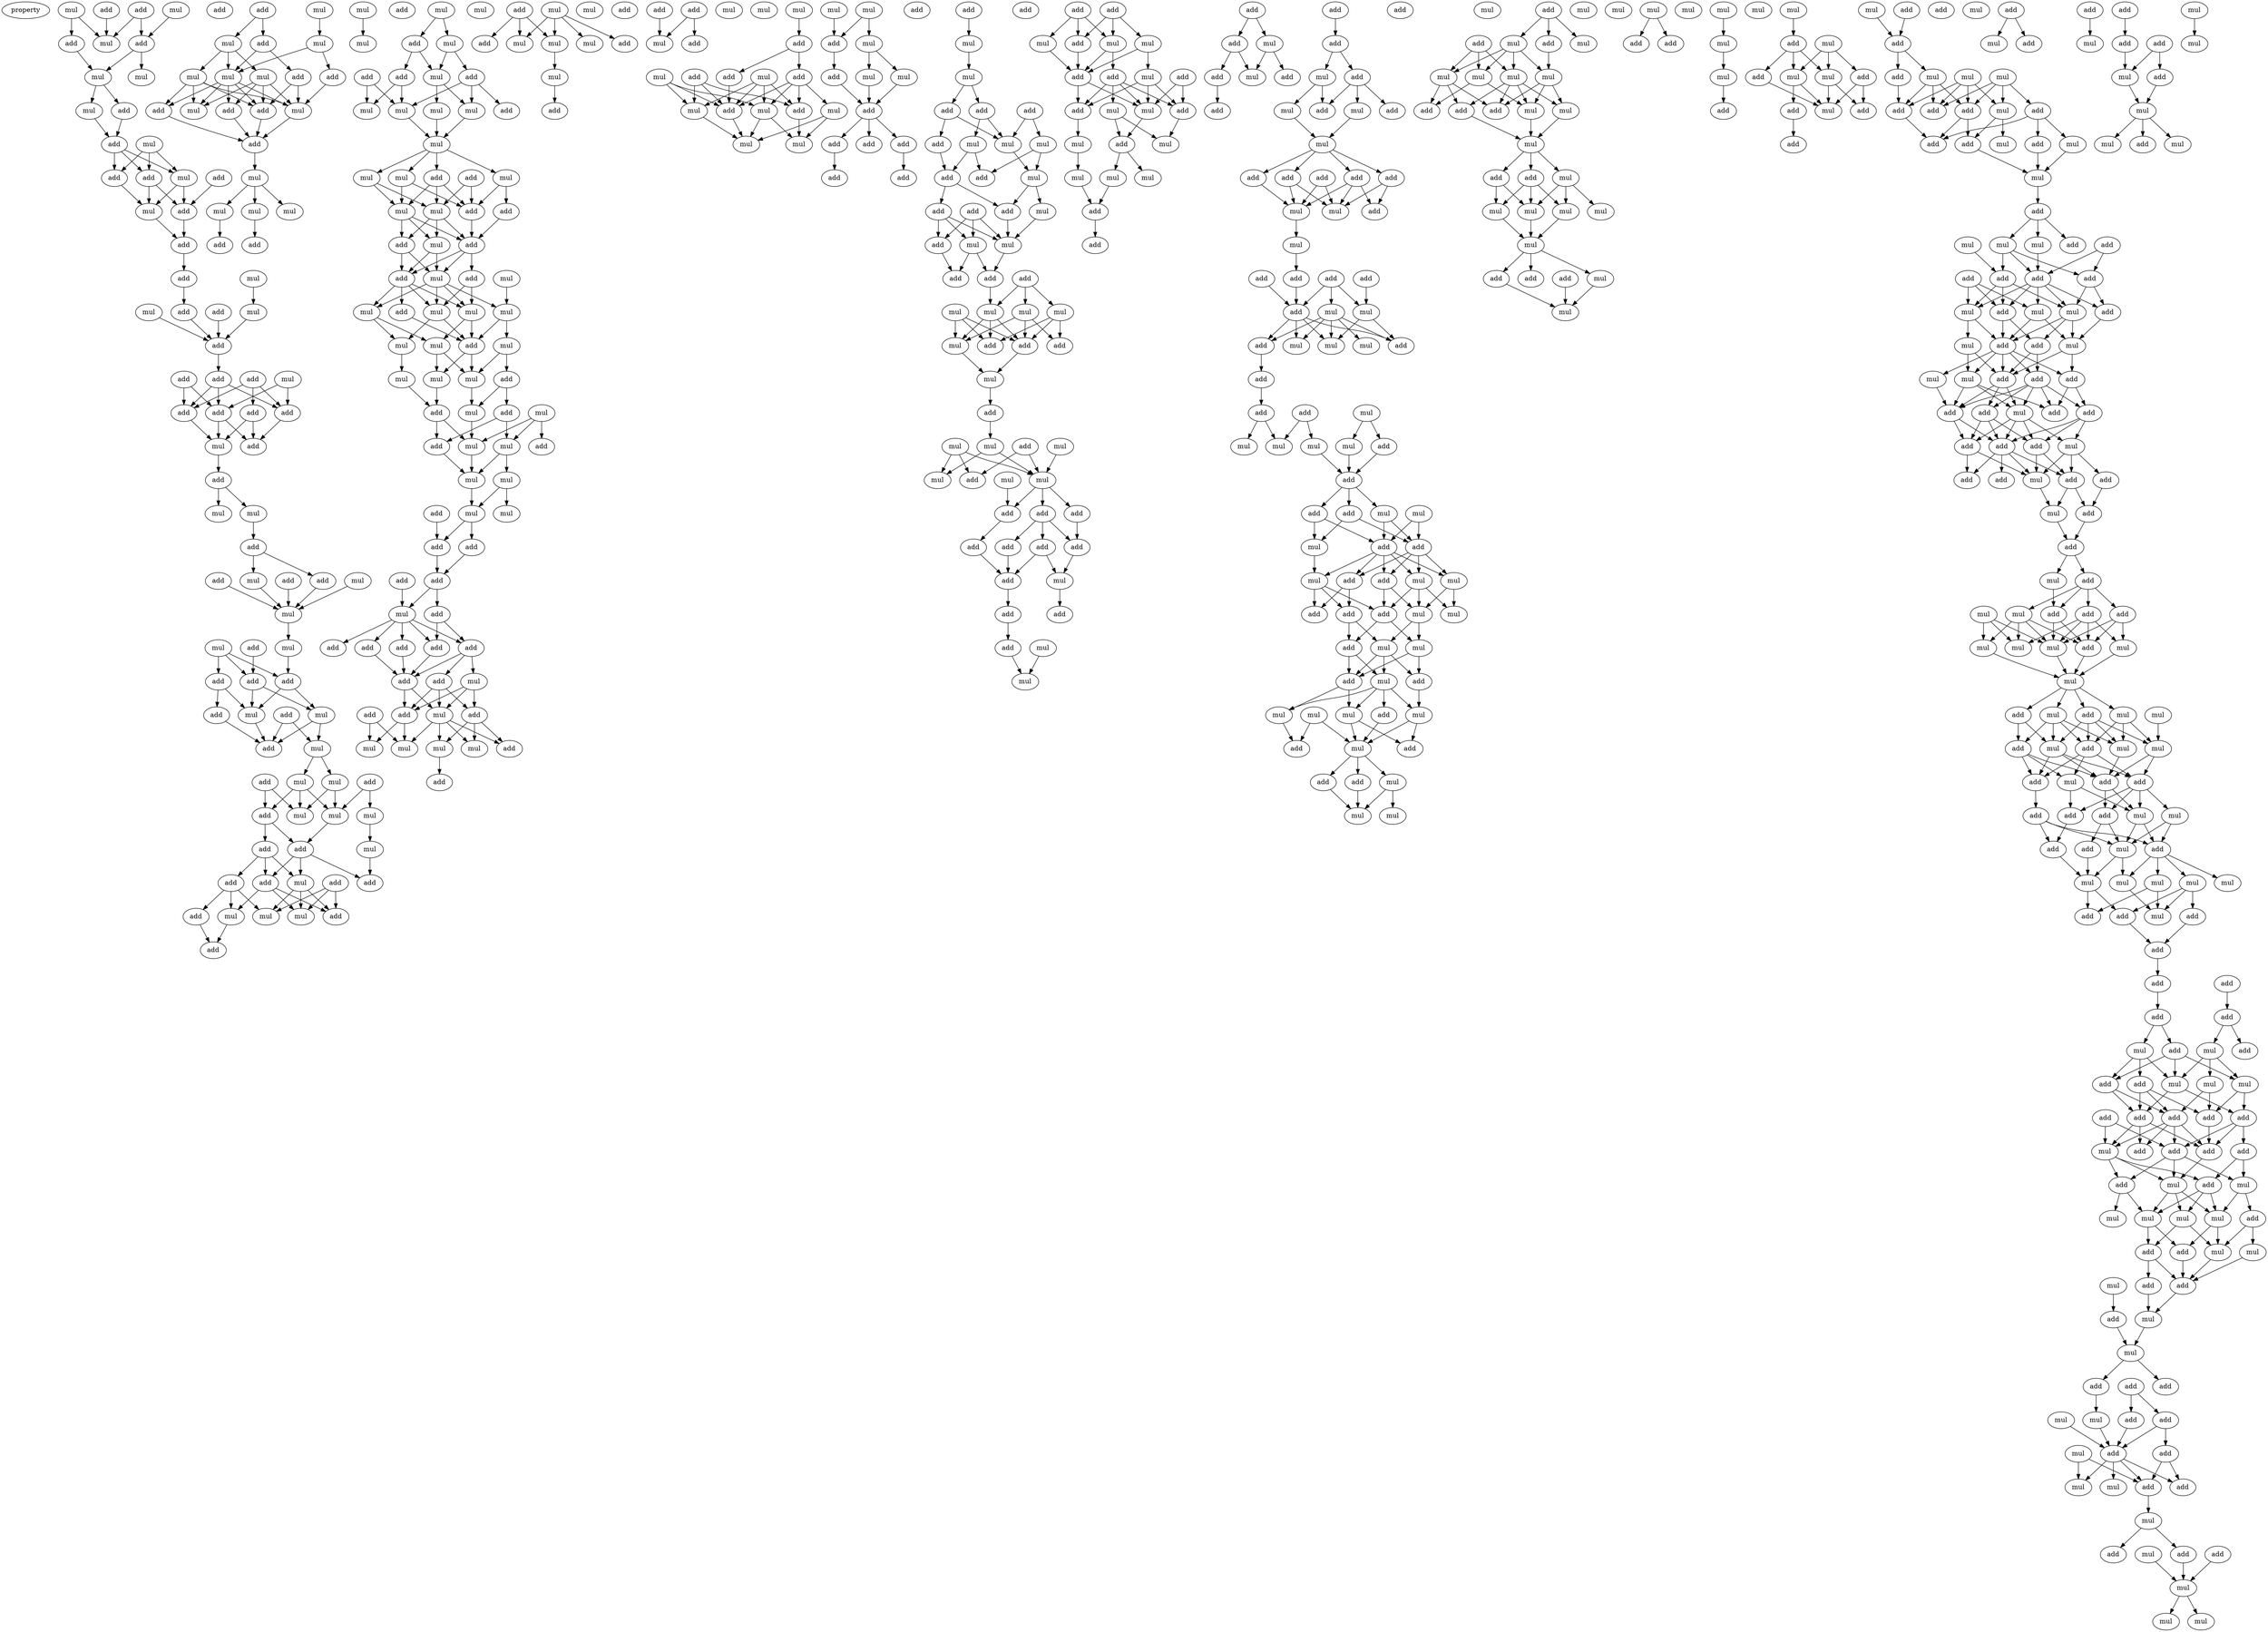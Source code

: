 digraph {
    node [fontcolor=black]
    property [mul=2,lf=1.8]
    0 [ label = mul ];
    1 [ label = mul ];
    2 [ label = add ];
    3 [ label = add ];
    4 [ label = add ];
    5 [ label = mul ];
    6 [ label = add ];
    7 [ label = mul ];
    8 [ label = mul ];
    9 [ label = mul ];
    10 [ label = add ];
    11 [ label = add ];
    12 [ label = mul ];
    13 [ label = add ];
    14 [ label = add ];
    15 [ label = add ];
    16 [ label = mul ];
    17 [ label = mul ];
    18 [ label = add ];
    19 [ label = add ];
    20 [ label = add ];
    21 [ label = mul ];
    22 [ label = mul ];
    23 [ label = add ];
    24 [ label = add ];
    25 [ label = add ];
    26 [ label = mul ];
    27 [ label = add ];
    28 [ label = mul ];
    29 [ label = add ];
    30 [ label = add ];
    31 [ label = add ];
    32 [ label = add ];
    33 [ label = add ];
    34 [ label = add ];
    35 [ label = add ];
    36 [ label = mul ];
    37 [ label = add ];
    38 [ label = add ];
    39 [ label = mul ];
    40 [ label = mul ];
    41 [ label = add ];
    42 [ label = add ];
    43 [ label = add ];
    44 [ label = add ];
    45 [ label = mul ];
    46 [ label = mul ];
    47 [ label = mul ];
    48 [ label = mul ];
    49 [ label = mul ];
    50 [ label = add ];
    51 [ label = add ];
    52 [ label = add ];
    53 [ label = add ];
    54 [ label = mul ];
    55 [ label = add ];
    56 [ label = add ];
    57 [ label = mul ];
    58 [ label = mul ];
    59 [ label = add ];
    60 [ label = add ];
    61 [ label = mul ];
    62 [ label = mul ];
    63 [ label = add ];
    64 [ label = add ];
    65 [ label = mul ];
    66 [ label = mul ];
    67 [ label = mul ];
    68 [ label = add ];
    69 [ label = mul ];
    70 [ label = add ];
    71 [ label = add ];
    72 [ label = add ];
    73 [ label = add ];
    74 [ label = add ];
    75 [ label = mul ];
    76 [ label = mul ];
    77 [ label = add ];
    78 [ label = add ];
    79 [ label = mul ];
    80 [ label = mul ];
    81 [ label = add ];
    82 [ label = add ];
    83 [ label = mul ];
    84 [ label = add ];
    85 [ label = mul ];
    86 [ label = mul ];
    87 [ label = add ];
    88 [ label = mul ];
    89 [ label = add ];
    90 [ label = mul ];
    91 [ label = mul ];
    92 [ label = mul ];
    93 [ label = mul ];
    94 [ label = add ];
    95 [ label = add ];
    96 [ label = add ];
    97 [ label = add ];
    98 [ label = mul ];
    99 [ label = mul ];
    100 [ label = mul ];
    101 [ label = mul ];
    102 [ label = mul ];
    103 [ label = add ];
    104 [ label = mul ];
    105 [ label = add ];
    106 [ label = add ];
    107 [ label = mul ];
    108 [ label = add ];
    109 [ label = mul ];
    110 [ label = add ];
    111 [ label = add ];
    112 [ label = add ];
    113 [ label = mul ];
    114 [ label = mul ];
    115 [ label = add ];
    116 [ label = mul ];
    117 [ label = mul ];
    118 [ label = mul ];
    119 [ label = mul ];
    120 [ label = mul ];
    121 [ label = mul ];
    122 [ label = mul ];
    123 [ label = add ];
    124 [ label = add ];
    125 [ label = add ];
    126 [ label = add ];
    127 [ label = mul ];
    128 [ label = mul ];
    129 [ label = add ];
    130 [ label = add ];
    131 [ label = mul ];
    132 [ label = mul ];
    133 [ label = add ];
    134 [ label = mul ];
    135 [ label = add ];
    136 [ label = mul ];
    137 [ label = mul ];
    138 [ label = add ];
    139 [ label = mul ];
    140 [ label = mul ];
    141 [ label = add ];
    142 [ label = mul ];
    143 [ label = mul ];
    144 [ label = mul ];
    145 [ label = add ];
    146 [ label = mul ];
    147 [ label = mul ];
    148 [ label = mul ];
    149 [ label = add ];
    150 [ label = mul ];
    151 [ label = add ];
    152 [ label = mul ];
    153 [ label = add ];
    154 [ label = add ];
    155 [ label = mul ];
    156 [ label = mul ];
    157 [ label = mul ];
    158 [ label = mul ];
    159 [ label = mul ];
    160 [ label = add ];
    161 [ label = mul ];
    162 [ label = mul ];
    163 [ label = add ];
    164 [ label = add ];
    165 [ label = add ];
    166 [ label = add ];
    167 [ label = add ];
    168 [ label = mul ];
    169 [ label = add ];
    170 [ label = add ];
    171 [ label = add ];
    172 [ label = add ];
    173 [ label = add ];
    174 [ label = add ];
    175 [ label = add ];
    176 [ label = mul ];
    177 [ label = add ];
    178 [ label = add ];
    179 [ label = add ];
    180 [ label = mul ];
    181 [ label = mul ];
    182 [ label = add ];
    183 [ label = mul ];
    184 [ label = mul ];
    185 [ label = mul ];
    186 [ label = add ];
    187 [ label = add ];
    188 [ label = mul ];
    189 [ label = add ];
    190 [ label = mul ];
    191 [ label = mul ];
    192 [ label = add ];
    193 [ label = mul ];
    194 [ label = mul ];
    195 [ label = add ];
    196 [ label = mul ];
    197 [ label = add ];
    198 [ label = add ];
    199 [ label = add ];
    200 [ label = mul ];
    201 [ label = mul ];
    202 [ label = mul ];
    203 [ label = add ];
    204 [ label = mul ];
    205 [ label = add ];
    206 [ label = mul ];
    207 [ label = add ];
    208 [ label = add ];
    209 [ label = mul ];
    210 [ label = add ];
    211 [ label = mul ];
    212 [ label = add ];
    213 [ label = add ];
    214 [ label = mul ];
    215 [ label = mul ];
    216 [ label = mul ];
    217 [ label = mul ];
    218 [ label = mul ];
    219 [ label = mul ];
    220 [ label = add ];
    221 [ label = mul ];
    222 [ label = add ];
    223 [ label = mul ];
    224 [ label = add ];
    225 [ label = mul ];
    226 [ label = add ];
    227 [ label = add ];
    228 [ label = add ];
    229 [ label = add ];
    230 [ label = add ];
    231 [ label = add ];
    232 [ label = add ];
    233 [ label = mul ];
    234 [ label = mul ];
    235 [ label = add ];
    236 [ label = add ];
    237 [ label = add ];
    238 [ label = mul ];
    239 [ label = mul ];
    240 [ label = add ];
    241 [ label = mul ];
    242 [ label = add ];
    243 [ label = add ];
    244 [ label = mul ];
    245 [ label = add ];
    246 [ label = mul ];
    247 [ label = add ];
    248 [ label = add ];
    249 [ label = mul ];
    250 [ label = mul ];
    251 [ label = add ];
    252 [ label = add ];
    253 [ label = add ];
    254 [ label = add ];
    255 [ label = mul ];
    256 [ label = mul ];
    257 [ label = mul ];
    258 [ label = mul ];
    259 [ label = add ];
    260 [ label = add ];
    261 [ label = mul ];
    262 [ label = add ];
    263 [ label = mul ];
    264 [ label = add ];
    265 [ label = mul ];
    266 [ label = mul ];
    267 [ label = mul ];
    268 [ label = add ];
    269 [ label = mul ];
    270 [ label = add ];
    271 [ label = mul ];
    272 [ label = mul ];
    273 [ label = add ];
    274 [ label = add ];
    275 [ label = add ];
    276 [ label = add ];
    277 [ label = add ];
    278 [ label = add ];
    279 [ label = add ];
    280 [ label = mul ];
    281 [ label = add ];
    282 [ label = add ];
    283 [ label = add ];
    284 [ label = add ];
    285 [ label = add ];
    286 [ label = mul ];
    287 [ label = mul ];
    288 [ label = add ];
    289 [ label = add ];
    290 [ label = mul ];
    291 [ label = add ];
    292 [ label = mul ];
    293 [ label = mul ];
    294 [ label = mul ];
    295 [ label = add ];
    296 [ label = add ];
    297 [ label = add ];
    298 [ label = add ];
    299 [ label = mul ];
    300 [ label = add ];
    301 [ label = mul ];
    302 [ label = add ];
    303 [ label = mul ];
    304 [ label = mul ];
    305 [ label = mul ];
    306 [ label = mul ];
    307 [ label = mul ];
    308 [ label = add ];
    309 [ label = add ];
    310 [ label = add ];
    311 [ label = add ];
    312 [ label = mul ];
    313 [ label = add ];
    314 [ label = add ];
    315 [ label = mul ];
    316 [ label = add ];
    317 [ label = add ];
    318 [ label = add ];
    319 [ label = add ];
    320 [ label = mul ];
    321 [ label = add ];
    322 [ label = add ];
    323 [ label = mul ];
    324 [ label = mul ];
    325 [ label = add ];
    326 [ label = mul ];
    327 [ label = add ];
    328 [ label = add ];
    329 [ label = add ];
    330 [ label = add ];
    331 [ label = add ];
    332 [ label = mul ];
    333 [ label = add ];
    334 [ label = mul ];
    335 [ label = mul ];
    336 [ label = add ];
    337 [ label = add ];
    338 [ label = add ];
    339 [ label = add ];
    340 [ label = mul ];
    341 [ label = add ];
    342 [ label = mul ];
    343 [ label = add ];
    344 [ label = mul ];
    345 [ label = add ];
    346 [ label = mul ];
    347 [ label = mul ];
    348 [ label = add ];
    349 [ label = add ];
    350 [ label = mul ];
    351 [ label = add ];
    352 [ label = mul ];
    353 [ label = mul ];
    354 [ label = mul ];
    355 [ label = mul ];
    356 [ label = add ];
    357 [ label = add ];
    358 [ label = mul ];
    359 [ label = add ];
    360 [ label = mul ];
    361 [ label = add ];
    362 [ label = mul ];
    363 [ label = add ];
    364 [ label = add ];
    365 [ label = mul ];
    366 [ label = mul ];
    367 [ label = add ];
    368 [ label = mul ];
    369 [ label = add ];
    370 [ label = mul ];
    371 [ label = mul ];
    372 [ label = add ];
    373 [ label = mul ];
    374 [ label = add ];
    375 [ label = add ];
    376 [ label = add ];
    377 [ label = mul ];
    378 [ label = mul ];
    379 [ label = add ];
    380 [ label = mul ];
    381 [ label = add ];
    382 [ label = mul ];
    383 [ label = mul ];
    384 [ label = mul ];
    385 [ label = add ];
    386 [ label = mul ];
    387 [ label = add ];
    388 [ label = mul ];
    389 [ label = add ];
    390 [ label = add ];
    391 [ label = add ];
    392 [ label = mul ];
    393 [ label = mul ];
    394 [ label = mul ];
    395 [ label = add ];
    396 [ label = add ];
    397 [ label = mul ];
    398 [ label = add ];
    399 [ label = mul ];
    400 [ label = mul ];
    401 [ label = mul ];
    402 [ label = mul ];
    403 [ label = mul ];
    404 [ label = mul ];
    405 [ label = add ];
    406 [ label = mul ];
    407 [ label = add ];
    408 [ label = mul ];
    409 [ label = add ];
    410 [ label = mul ];
    411 [ label = mul ];
    412 [ label = add ];
    413 [ label = add ];
    414 [ label = mul ];
    415 [ label = mul ];
    416 [ label = mul ];
    417 [ label = mul ];
    418 [ label = mul ];
    419 [ label = add ];
    420 [ label = mul ];
    421 [ label = add ];
    422 [ label = add ];
    423 [ label = mul ];
    424 [ label = mul ];
    425 [ label = mul ];
    426 [ label = mul ];
    427 [ label = add ];
    428 [ label = mul ];
    429 [ label = add ];
    430 [ label = mul ];
    431 [ label = mul ];
    432 [ label = mul ];
    433 [ label = add ];
    434 [ label = mul ];
    435 [ label = mul ];
    436 [ label = add ];
    437 [ label = add ];
    438 [ label = mul ];
    439 [ label = mul ];
    440 [ label = add ];
    441 [ label = mul ];
    442 [ label = add ];
    443 [ label = add ];
    444 [ label = add ];
    445 [ label = mul ];
    446 [ label = add ];
    447 [ label = add ];
    448 [ label = add ];
    449 [ label = mul ];
    450 [ label = mul ];
    451 [ label = add ];
    452 [ label = mul ];
    453 [ label = add ];
    454 [ label = mul ];
    455 [ label = add ];
    456 [ label = add ];
    457 [ label = add ];
    458 [ label = add ];
    459 [ label = add ];
    460 [ label = add ];
    461 [ label = mul ];
    462 [ label = mul ];
    463 [ label = mul ];
    464 [ label = add ];
    465 [ label = mul ];
    466 [ label = add ];
    467 [ label = mul ];
    468 [ label = mul ];
    469 [ label = add ];
    470 [ label = add ];
    471 [ label = add ];
    472 [ label = add ];
    473 [ label = add ];
    474 [ label = mul ];
    475 [ label = mul ];
    476 [ label = add ];
    477 [ label = mul ];
    478 [ label = add ];
    479 [ label = add ];
    480 [ label = mul ];
    481 [ label = add ];
    482 [ label = mul ];
    483 [ label = mul ];
    484 [ label = mul ];
    485 [ label = add ];
    486 [ label = add ];
    487 [ label = add ];
    488 [ label = add ];
    489 [ label = mul ];
    490 [ label = add ];
    491 [ label = add ];
    492 [ label = add ];
    493 [ label = add ];
    494 [ label = mul ];
    495 [ label = add ];
    496 [ label = add ];
    497 [ label = add ];
    498 [ label = add ];
    499 [ label = add ];
    500 [ label = mul ];
    501 [ label = add ];
    502 [ label = add ];
    503 [ label = mul ];
    504 [ label = add ];
    505 [ label = add ];
    506 [ label = mul ];
    507 [ label = add ];
    508 [ label = mul ];
    509 [ label = mul ];
    510 [ label = add ];
    511 [ label = add ];
    512 [ label = mul ];
    513 [ label = add ];
    514 [ label = mul ];
    515 [ label = mul ];
    516 [ label = mul ];
    517 [ label = mul ];
    518 [ label = add ];
    519 [ label = add ];
    520 [ label = mul ];
    521 [ label = mul ];
    522 [ label = mul ];
    523 [ label = mul ];
    524 [ label = mul ];
    525 [ label = add ];
    526 [ label = add ];
    527 [ label = mul ];
    528 [ label = add ];
    529 [ label = add ];
    530 [ label = add ];
    531 [ label = mul ];
    532 [ label = add ];
    533 [ label = mul ];
    534 [ label = mul ];
    535 [ label = add ];
    536 [ label = add ];
    537 [ label = add ];
    538 [ label = add ];
    539 [ label = add ];
    540 [ label = mul ];
    541 [ label = mul ];
    542 [ label = mul ];
    543 [ label = mul ];
    544 [ label = mul ];
    545 [ label = mul ];
    546 [ label = mul ];
    547 [ label = add ];
    548 [ label = add ];
    549 [ label = add ];
    550 [ label = add ];
    551 [ label = add ];
    552 [ label = add ];
    553 [ label = add ];
    554 [ label = add ];
    555 [ label = mul ];
    556 [ label = add ];
    557 [ label = mul ];
    558 [ label = add ];
    559 [ label = add ];
    560 [ label = mul ];
    561 [ label = add ];
    562 [ label = mul ];
    563 [ label = mul ];
    564 [ label = add ];
    565 [ label = add ];
    566 [ label = add ];
    567 [ label = add ];
    568 [ label = add ];
    569 [ label = mul ];
    570 [ label = add ];
    571 [ label = add ];
    572 [ label = add ];
    573 [ label = add ];
    574 [ label = add ];
    575 [ label = mul ];
    576 [ label = add ];
    577 [ label = mul ];
    578 [ label = mul ];
    579 [ label = mul ];
    580 [ label = mul ];
    581 [ label = add ];
    582 [ label = mul ];
    583 [ label = mul ];
    584 [ label = mul ];
    585 [ label = add ];
    586 [ label = add ];
    587 [ label = mul ];
    588 [ label = add ];
    589 [ label = add ];
    590 [ label = add ];
    591 [ label = mul ];
    592 [ label = mul ];
    593 [ label = mul ];
    594 [ label = add ];
    595 [ label = add ];
    596 [ label = add ];
    597 [ label = mul ];
    598 [ label = add ];
    599 [ label = mul ];
    600 [ label = add ];
    601 [ label = mul ];
    602 [ label = add ];
    603 [ label = add ];
    604 [ label = add ];
    605 [ label = mul ];
    606 [ label = add ];
    607 [ label = mul ];
    608 [ label = mul ];
    609 [ label = mul ];
    610 [ label = add ];
    611 [ label = add ];
    612 [ label = add ];
    613 [ label = mul ];
    614 [ label = add ];
    615 [ label = mul ];
    616 [ label = mul ];
    617 [ label = add ];
    618 [ label = mul ];
    619 [ label = mul ];
    620 [ label = add ];
    621 [ label = add ];
    622 [ label = add ];
    623 [ label = add ];
    624 [ label = mul ];
    625 [ label = mul ];
    626 [ label = mul ];
    627 [ label = add ];
    628 [ label = mul ];
    629 [ label = mul ];
    630 [ label = add ];
    631 [ label = mul ];
    0 -> 5 [ name = 0 ];
    0 -> 6 [ name = 1 ];
    1 -> 4 [ name = 2 ];
    2 -> 5 [ name = 3 ];
    3 -> 4 [ name = 4 ];
    3 -> 5 [ name = 5 ];
    4 -> 7 [ name = 6 ];
    4 -> 8 [ name = 7 ];
    6 -> 8 [ name = 8 ];
    8 -> 9 [ name = 9 ];
    8 -> 10 [ name = 10 ];
    9 -> 11 [ name = 11 ];
    10 -> 11 [ name = 12 ];
    11 -> 14 [ name = 13 ];
    11 -> 15 [ name = 14 ];
    11 -> 16 [ name = 15 ];
    12 -> 14 [ name = 16 ];
    12 -> 15 [ name = 17 ];
    12 -> 16 [ name = 18 ];
    13 -> 18 [ name = 19 ];
    14 -> 17 [ name = 20 ];
    14 -> 18 [ name = 21 ];
    15 -> 17 [ name = 22 ];
    16 -> 17 [ name = 23 ];
    16 -> 18 [ name = 24 ];
    17 -> 19 [ name = 25 ];
    18 -> 19 [ name = 26 ];
    19 -> 20 [ name = 27 ];
    20 -> 23 [ name = 28 ];
    21 -> 26 [ name = 29 ];
    22 -> 27 [ name = 30 ];
    23 -> 27 [ name = 31 ];
    24 -> 27 [ name = 32 ];
    26 -> 27 [ name = 33 ];
    27 -> 30 [ name = 34 ];
    28 -> 33 [ name = 35 ];
    28 -> 34 [ name = 36 ];
    29 -> 32 [ name = 37 ];
    29 -> 34 [ name = 38 ];
    30 -> 32 [ name = 39 ];
    30 -> 33 [ name = 40 ];
    30 -> 34 [ name = 41 ];
    31 -> 32 [ name = 42 ];
    31 -> 33 [ name = 43 ];
    31 -> 35 [ name = 44 ];
    32 -> 36 [ name = 45 ];
    33 -> 37 [ name = 46 ];
    34 -> 36 [ name = 47 ];
    34 -> 37 [ name = 48 ];
    35 -> 36 [ name = 49 ];
    35 -> 37 [ name = 50 ];
    36 -> 38 [ name = 51 ];
    38 -> 39 [ name = 52 ];
    38 -> 40 [ name = 53 ];
    40 -> 41 [ name = 54 ];
    41 -> 43 [ name = 55 ];
    41 -> 45 [ name = 56 ];
    42 -> 47 [ name = 57 ];
    43 -> 47 [ name = 58 ];
    44 -> 47 [ name = 59 ];
    45 -> 47 [ name = 60 ];
    46 -> 47 [ name = 61 ];
    47 -> 48 [ name = 62 ];
    48 -> 52 [ name = 63 ];
    49 -> 51 [ name = 64 ];
    49 -> 52 [ name = 65 ];
    49 -> 53 [ name = 66 ];
    50 -> 53 [ name = 67 ];
    51 -> 54 [ name = 68 ];
    51 -> 55 [ name = 69 ];
    52 -> 54 [ name = 70 ];
    52 -> 57 [ name = 71 ];
    53 -> 54 [ name = 72 ];
    53 -> 57 [ name = 73 ];
    54 -> 59 [ name = 74 ];
    55 -> 59 [ name = 75 ];
    56 -> 58 [ name = 76 ];
    56 -> 59 [ name = 77 ];
    57 -> 58 [ name = 78 ];
    57 -> 59 [ name = 79 ];
    58 -> 61 [ name = 80 ];
    58 -> 62 [ name = 81 ];
    60 -> 64 [ name = 82 ];
    60 -> 67 [ name = 83 ];
    61 -> 66 [ name = 84 ];
    61 -> 67 [ name = 85 ];
    62 -> 64 [ name = 86 ];
    62 -> 66 [ name = 87 ];
    62 -> 67 [ name = 88 ];
    63 -> 65 [ name = 89 ];
    63 -> 66 [ name = 90 ];
    64 -> 68 [ name = 91 ];
    64 -> 70 [ name = 92 ];
    65 -> 69 [ name = 93 ];
    66 -> 70 [ name = 94 ];
    68 -> 72 [ name = 95 ];
    68 -> 73 [ name = 96 ];
    68 -> 75 [ name = 97 ];
    69 -> 71 [ name = 98 ];
    70 -> 71 [ name = 99 ];
    70 -> 73 [ name = 100 ];
    70 -> 75 [ name = 101 ];
    72 -> 76 [ name = 102 ];
    72 -> 78 [ name = 103 ];
    72 -> 80 [ name = 104 ];
    73 -> 77 [ name = 105 ];
    73 -> 79 [ name = 106 ];
    73 -> 80 [ name = 107 ];
    74 -> 76 [ name = 108 ];
    74 -> 77 [ name = 109 ];
    74 -> 79 [ name = 110 ];
    75 -> 76 [ name = 111 ];
    75 -> 77 [ name = 112 ];
    75 -> 79 [ name = 113 ];
    78 -> 81 [ name = 114 ];
    80 -> 81 [ name = 115 ];
    82 -> 84 [ name = 116 ];
    82 -> 85 [ name = 117 ];
    83 -> 86 [ name = 118 ];
    84 -> 88 [ name = 119 ];
    84 -> 89 [ name = 120 ];
    85 -> 88 [ name = 121 ];
    85 -> 90 [ name = 122 ];
    85 -> 91 [ name = 123 ];
    86 -> 87 [ name = 124 ];
    86 -> 88 [ name = 125 ];
    87 -> 93 [ name = 126 ];
    88 -> 92 [ name = 127 ];
    88 -> 93 [ name = 128 ];
    88 -> 94 [ name = 129 ];
    88 -> 95 [ name = 130 ];
    88 -> 96 [ name = 131 ];
    89 -> 93 [ name = 132 ];
    89 -> 94 [ name = 133 ];
    90 -> 92 [ name = 134 ];
    90 -> 93 [ name = 135 ];
    90 -> 94 [ name = 136 ];
    90 -> 95 [ name = 137 ];
    91 -> 92 [ name = 138 ];
    91 -> 93 [ name = 139 ];
    91 -> 94 [ name = 140 ];
    91 -> 96 [ name = 141 ];
    93 -> 97 [ name = 142 ];
    94 -> 97 [ name = 143 ];
    95 -> 97 [ name = 144 ];
    96 -> 97 [ name = 145 ];
    97 -> 98 [ name = 146 ];
    98 -> 100 [ name = 147 ];
    98 -> 101 [ name = 148 ];
    98 -> 102 [ name = 149 ];
    99 -> 104 [ name = 150 ];
    100 -> 106 [ name = 151 ];
    101 -> 103 [ name = 152 ];
    107 -> 108 [ name = 153 ];
    107 -> 109 [ name = 154 ];
    108 -> 112 [ name = 155 ];
    108 -> 113 [ name = 156 ];
    109 -> 110 [ name = 157 ];
    109 -> 113 [ name = 158 ];
    110 -> 115 [ name = 159 ];
    110 -> 117 [ name = 160 ];
    110 -> 118 [ name = 161 ];
    111 -> 114 [ name = 162 ];
    111 -> 117 [ name = 163 ];
    112 -> 114 [ name = 164 ];
    112 -> 117 [ name = 165 ];
    113 -> 116 [ name = 166 ];
    113 -> 118 [ name = 167 ];
    116 -> 119 [ name = 168 ];
    117 -> 119 [ name = 169 ];
    118 -> 119 [ name = 170 ];
    119 -> 120 [ name = 171 ];
    119 -> 121 [ name = 172 ];
    119 -> 122 [ name = 173 ];
    119 -> 124 [ name = 174 ];
    120 -> 127 [ name = 175 ];
    120 -> 128 [ name = 176 ];
    121 -> 126 [ name = 177 ];
    121 -> 127 [ name = 178 ];
    122 -> 125 [ name = 179 ];
    122 -> 126 [ name = 180 ];
    123 -> 126 [ name = 181 ];
    123 -> 128 [ name = 182 ];
    124 -> 126 [ name = 183 ];
    124 -> 127 [ name = 184 ];
    124 -> 128 [ name = 185 ];
    125 -> 130 [ name = 186 ];
    126 -> 130 [ name = 187 ];
    127 -> 129 [ name = 188 ];
    127 -> 130 [ name = 189 ];
    127 -> 131 [ name = 190 ];
    128 -> 129 [ name = 191 ];
    128 -> 130 [ name = 192 ];
    128 -> 131 [ name = 193 ];
    129 -> 133 [ name = 194 ];
    129 -> 134 [ name = 195 ];
    130 -> 133 [ name = 196 ];
    130 -> 134 [ name = 197 ];
    130 -> 135 [ name = 198 ];
    131 -> 133 [ name = 199 ];
    131 -> 134 [ name = 200 ];
    132 -> 140 [ name = 201 ];
    133 -> 136 [ name = 202 ];
    133 -> 137 [ name = 203 ];
    133 -> 138 [ name = 204 ];
    133 -> 139 [ name = 205 ];
    134 -> 136 [ name = 206 ];
    134 -> 137 [ name = 207 ];
    134 -> 139 [ name = 208 ];
    134 -> 140 [ name = 209 ];
    135 -> 136 [ name = 210 ];
    135 -> 137 [ name = 211 ];
    136 -> 141 [ name = 212 ];
    136 -> 142 [ name = 213 ];
    137 -> 141 [ name = 214 ];
    137 -> 143 [ name = 215 ];
    138 -> 141 [ name = 216 ];
    139 -> 142 [ name = 217 ];
    139 -> 143 [ name = 218 ];
    140 -> 141 [ name = 219 ];
    140 -> 144 [ name = 220 ];
    141 -> 146 [ name = 221 ];
    141 -> 147 [ name = 222 ];
    142 -> 148 [ name = 223 ];
    143 -> 146 [ name = 224 ];
    143 -> 147 [ name = 225 ];
    144 -> 145 [ name = 226 ];
    144 -> 147 [ name = 227 ];
    145 -> 149 [ name = 228 ];
    145 -> 150 [ name = 229 ];
    146 -> 151 [ name = 230 ];
    147 -> 150 [ name = 231 ];
    148 -> 151 [ name = 232 ];
    149 -> 153 [ name = 233 ];
    149 -> 155 [ name = 234 ];
    150 -> 156 [ name = 235 ];
    151 -> 153 [ name = 236 ];
    151 -> 156 [ name = 237 ];
    152 -> 154 [ name = 238 ];
    152 -> 155 [ name = 239 ];
    152 -> 156 [ name = 240 ];
    153 -> 158 [ name = 241 ];
    155 -> 158 [ name = 242 ];
    155 -> 159 [ name = 243 ];
    156 -> 158 [ name = 244 ];
    158 -> 161 [ name = 245 ];
    159 -> 161 [ name = 246 ];
    159 -> 162 [ name = 247 ];
    160 -> 163 [ name = 248 ];
    161 -> 163 [ name = 249 ];
    161 -> 164 [ name = 250 ];
    163 -> 165 [ name = 251 ];
    164 -> 165 [ name = 252 ];
    165 -> 167 [ name = 253 ];
    165 -> 168 [ name = 254 ];
    166 -> 168 [ name = 255 ];
    167 -> 170 [ name = 256 ];
    167 -> 173 [ name = 257 ];
    168 -> 169 [ name = 258 ];
    168 -> 170 [ name = 259 ];
    168 -> 171 [ name = 260 ];
    168 -> 172 [ name = 261 ];
    168 -> 173 [ name = 262 ];
    169 -> 174 [ name = 263 ];
    170 -> 174 [ name = 264 ];
    172 -> 174 [ name = 265 ];
    173 -> 174 [ name = 266 ];
    173 -> 175 [ name = 267 ];
    173 -> 176 [ name = 268 ];
    174 -> 178 [ name = 269 ];
    174 -> 180 [ name = 270 ];
    175 -> 178 [ name = 271 ];
    175 -> 179 [ name = 272 ];
    175 -> 180 [ name = 273 ];
    176 -> 178 [ name = 274 ];
    176 -> 179 [ name = 275 ];
    176 -> 180 [ name = 276 ];
    177 -> 181 [ name = 277 ];
    177 -> 185 [ name = 278 ];
    178 -> 181 [ name = 279 ];
    178 -> 185 [ name = 280 ];
    179 -> 182 [ name = 281 ];
    179 -> 183 [ name = 282 ];
    179 -> 184 [ name = 283 ];
    180 -> 181 [ name = 284 ];
    180 -> 182 [ name = 285 ];
    180 -> 183 [ name = 286 ];
    180 -> 184 [ name = 287 ];
    183 -> 186 [ name = 288 ];
    187 -> 189 [ name = 289 ];
    187 -> 190 [ name = 290 ];
    187 -> 191 [ name = 291 ];
    188 -> 190 [ name = 292 ];
    188 -> 191 [ name = 293 ];
    188 -> 192 [ name = 294 ];
    188 -> 193 [ name = 295 ];
    190 -> 194 [ name = 296 ];
    194 -> 195 [ name = 297 ];
    198 -> 204 [ name = 298 ];
    199 -> 203 [ name = 299 ];
    199 -> 204 [ name = 300 ];
    202 -> 205 [ name = 301 ];
    205 -> 207 [ name = 302 ];
    205 -> 210 [ name = 303 ];
    206 -> 211 [ name = 304 ];
    206 -> 212 [ name = 305 ];
    206 -> 214 [ name = 306 ];
    207 -> 212 [ name = 307 ];
    207 -> 213 [ name = 308 ];
    207 -> 214 [ name = 309 ];
    207 -> 215 [ name = 310 ];
    208 -> 211 [ name = 311 ];
    208 -> 212 [ name = 312 ];
    208 -> 213 [ name = 313 ];
    209 -> 211 [ name = 314 ];
    209 -> 212 [ name = 315 ];
    209 -> 213 [ name = 316 ];
    209 -> 214 [ name = 317 ];
    210 -> 212 [ name = 318 ];
    211 -> 216 [ name = 319 ];
    212 -> 216 [ name = 320 ];
    213 -> 217 [ name = 321 ];
    214 -> 216 [ name = 322 ];
    214 -> 217 [ name = 323 ];
    215 -> 216 [ name = 324 ];
    215 -> 217 [ name = 325 ];
    218 -> 220 [ name = 326 ];
    218 -> 221 [ name = 327 ];
    219 -> 220 [ name = 328 ];
    220 -> 224 [ name = 329 ];
    221 -> 223 [ name = 330 ];
    221 -> 225 [ name = 331 ];
    223 -> 226 [ name = 332 ];
    224 -> 226 [ name = 333 ];
    225 -> 226 [ name = 334 ];
    226 -> 227 [ name = 335 ];
    226 -> 228 [ name = 336 ];
    226 -> 229 [ name = 337 ];
    227 -> 230 [ name = 338 ];
    229 -> 232 [ name = 339 ];
    231 -> 233 [ name = 340 ];
    233 -> 234 [ name = 341 ];
    234 -> 235 [ name = 342 ];
    234 -> 236 [ name = 343 ];
    235 -> 240 [ name = 344 ];
    235 -> 241 [ name = 345 ];
    236 -> 239 [ name = 346 ];
    236 -> 241 [ name = 347 ];
    237 -> 238 [ name = 348 ];
    237 -> 241 [ name = 349 ];
    238 -> 242 [ name = 350 ];
    238 -> 244 [ name = 351 ];
    239 -> 242 [ name = 352 ];
    239 -> 243 [ name = 353 ];
    240 -> 243 [ name = 354 ];
    241 -> 244 [ name = 355 ];
    243 -> 247 [ name = 356 ];
    243 -> 248 [ name = 357 ];
    244 -> 246 [ name = 358 ];
    244 -> 248 [ name = 359 ];
    245 -> 249 [ name = 360 ];
    245 -> 250 [ name = 361 ];
    245 -> 251 [ name = 362 ];
    246 -> 250 [ name = 363 ];
    247 -> 249 [ name = 364 ];
    247 -> 250 [ name = 365 ];
    247 -> 251 [ name = 366 ];
    248 -> 250 [ name = 367 ];
    249 -> 253 [ name = 368 ];
    249 -> 254 [ name = 369 ];
    250 -> 254 [ name = 370 ];
    251 -> 253 [ name = 371 ];
    252 -> 255 [ name = 372 ];
    252 -> 257 [ name = 373 ];
    252 -> 258 [ name = 374 ];
    254 -> 255 [ name = 375 ];
    255 -> 259 [ name = 376 ];
    255 -> 261 [ name = 377 ];
    255 -> 262 [ name = 378 ];
    256 -> 259 [ name = 379 ];
    256 -> 261 [ name = 380 ];
    256 -> 262 [ name = 381 ];
    257 -> 259 [ name = 382 ];
    257 -> 260 [ name = 383 ];
    257 -> 262 [ name = 384 ];
    258 -> 259 [ name = 385 ];
    258 -> 260 [ name = 386 ];
    258 -> 261 [ name = 387 ];
    259 -> 263 [ name = 388 ];
    261 -> 263 [ name = 389 ];
    263 -> 264 [ name = 390 ];
    264 -> 265 [ name = 391 ];
    265 -> 269 [ name = 392 ];
    265 -> 271 [ name = 393 ];
    266 -> 271 [ name = 394 ];
    267 -> 269 [ name = 395 ];
    267 -> 270 [ name = 396 ];
    267 -> 271 [ name = 397 ];
    268 -> 270 [ name = 398 ];
    268 -> 271 [ name = 399 ];
    271 -> 273 [ name = 400 ];
    271 -> 274 [ name = 401 ];
    271 -> 275 [ name = 402 ];
    272 -> 273 [ name = 403 ];
    273 -> 279 [ name = 404 ];
    274 -> 276 [ name = 405 ];
    274 -> 277 [ name = 406 ];
    274 -> 278 [ name = 407 ];
    275 -> 278 [ name = 408 ];
    276 -> 281 [ name = 409 ];
    277 -> 280 [ name = 410 ];
    277 -> 281 [ name = 411 ];
    278 -> 280 [ name = 412 ];
    279 -> 281 [ name = 413 ];
    280 -> 282 [ name = 414 ];
    281 -> 283 [ name = 415 ];
    283 -> 284 [ name = 416 ];
    284 -> 287 [ name = 417 ];
    286 -> 287 [ name = 418 ];
    288 -> 290 [ name = 419 ];
    288 -> 291 [ name = 420 ];
    288 -> 292 [ name = 421 ];
    289 -> 290 [ name = 422 ];
    289 -> 291 [ name = 423 ];
    289 -> 293 [ name = 424 ];
    290 -> 295 [ name = 425 ];
    290 -> 296 [ name = 426 ];
    291 -> 295 [ name = 427 ];
    292 -> 294 [ name = 428 ];
    292 -> 295 [ name = 429 ];
    293 -> 295 [ name = 430 ];
    294 -> 298 [ name = 431 ];
    294 -> 299 [ name = 432 ];
    294 -> 300 [ name = 433 ];
    295 -> 298 [ name = 434 ];
    295 -> 299 [ name = 435 ];
    296 -> 298 [ name = 436 ];
    296 -> 299 [ name = 437 ];
    296 -> 300 [ name = 438 ];
    296 -> 301 [ name = 439 ];
    297 -> 299 [ name = 440 ];
    297 -> 300 [ name = 441 ];
    298 -> 304 [ name = 442 ];
    299 -> 302 [ name = 443 ];
    300 -> 303 [ name = 444 ];
    301 -> 302 [ name = 445 ];
    301 -> 303 [ name = 446 ];
    302 -> 305 [ name = 447 ];
    302 -> 307 [ name = 448 ];
    304 -> 306 [ name = 449 ];
    306 -> 308 [ name = 450 ];
    307 -> 308 [ name = 451 ];
    308 -> 310 [ name = 452 ];
    309 -> 311 [ name = 453 ];
    309 -> 312 [ name = 454 ];
    311 -> 314 [ name = 455 ];
    311 -> 315 [ name = 456 ];
    312 -> 313 [ name = 457 ];
    312 -> 315 [ name = 458 ];
    314 -> 316 [ name = 459 ];
    317 -> 318 [ name = 460 ];
    318 -> 320 [ name = 461 ];
    318 -> 321 [ name = 462 ];
    320 -> 322 [ name = 463 ];
    320 -> 323 [ name = 464 ];
    321 -> 322 [ name = 465 ];
    321 -> 324 [ name = 466 ];
    321 -> 325 [ name = 467 ];
    323 -> 326 [ name = 468 ];
    324 -> 326 [ name = 469 ];
    326 -> 328 [ name = 470 ];
    326 -> 329 [ name = 471 ];
    326 -> 330 [ name = 472 ];
    326 -> 331 [ name = 473 ];
    327 -> 332 [ name = 474 ];
    327 -> 334 [ name = 475 ];
    328 -> 332 [ name = 476 ];
    328 -> 334 [ name = 477 ];
    329 -> 334 [ name = 478 ];
    330 -> 332 [ name = 479 ];
    330 -> 333 [ name = 480 ];
    330 -> 334 [ name = 481 ];
    331 -> 332 [ name = 482 ];
    331 -> 333 [ name = 483 ];
    334 -> 335 [ name = 484 ];
    335 -> 337 [ name = 485 ];
    336 -> 342 [ name = 486 ];
    337 -> 341 [ name = 487 ];
    338 -> 340 [ name = 488 ];
    338 -> 341 [ name = 489 ];
    338 -> 342 [ name = 490 ];
    339 -> 341 [ name = 491 ];
    340 -> 343 [ name = 492 ];
    340 -> 344 [ name = 493 ];
    340 -> 345 [ name = 494 ];
    340 -> 346 [ name = 495 ];
    340 -> 347 [ name = 496 ];
    341 -> 343 [ name = 497 ];
    341 -> 344 [ name = 498 ];
    341 -> 345 [ name = 499 ];
    341 -> 346 [ name = 500 ];
    342 -> 345 [ name = 501 ];
    342 -> 346 [ name = 502 ];
    343 -> 348 [ name = 503 ];
    348 -> 351 [ name = 504 ];
    349 -> 353 [ name = 505 ];
    349 -> 354 [ name = 506 ];
    350 -> 352 [ name = 507 ];
    350 -> 356 [ name = 508 ];
    351 -> 354 [ name = 509 ];
    351 -> 355 [ name = 510 ];
    352 -> 357 [ name = 511 ];
    353 -> 357 [ name = 512 ];
    356 -> 357 [ name = 513 ];
    357 -> 358 [ name = 514 ];
    357 -> 359 [ name = 515 ];
    357 -> 361 [ name = 516 ];
    358 -> 363 [ name = 517 ];
    358 -> 364 [ name = 518 ];
    359 -> 364 [ name = 519 ];
    359 -> 365 [ name = 520 ];
    360 -> 363 [ name = 521 ];
    360 -> 364 [ name = 522 ];
    361 -> 363 [ name = 523 ];
    361 -> 365 [ name = 524 ];
    363 -> 366 [ name = 525 ];
    363 -> 367 [ name = 526 ];
    363 -> 368 [ name = 527 ];
    363 -> 369 [ name = 528 ];
    363 -> 370 [ name = 529 ];
    364 -> 367 [ name = 530 ];
    364 -> 368 [ name = 531 ];
    364 -> 369 [ name = 532 ];
    364 -> 370 [ name = 533 ];
    365 -> 366 [ name = 534 ];
    366 -> 372 [ name = 535 ];
    366 -> 374 [ name = 536 ];
    366 -> 375 [ name = 537 ];
    367 -> 372 [ name = 538 ];
    367 -> 374 [ name = 539 ];
    368 -> 371 [ name = 540 ];
    368 -> 373 [ name = 541 ];
    368 -> 375 [ name = 542 ];
    369 -> 371 [ name = 543 ];
    369 -> 375 [ name = 544 ];
    370 -> 371 [ name = 545 ];
    370 -> 373 [ name = 546 ];
    371 -> 377 [ name = 547 ];
    371 -> 378 [ name = 548 ];
    374 -> 376 [ name = 549 ];
    374 -> 377 [ name = 550 ];
    375 -> 376 [ name = 551 ];
    375 -> 378 [ name = 552 ];
    376 -> 380 [ name = 553 ];
    376 -> 381 [ name = 554 ];
    377 -> 379 [ name = 555 ];
    377 -> 380 [ name = 556 ];
    377 -> 381 [ name = 557 ];
    378 -> 379 [ name = 558 ];
    378 -> 381 [ name = 559 ];
    379 -> 384 [ name = 560 ];
    380 -> 382 [ name = 561 ];
    380 -> 384 [ name = 562 ];
    380 -> 385 [ name = 563 ];
    380 -> 386 [ name = 564 ];
    381 -> 382 [ name = 565 ];
    381 -> 386 [ name = 566 ];
    382 -> 387 [ name = 567 ];
    383 -> 387 [ name = 568 ];
    383 -> 388 [ name = 569 ];
    384 -> 388 [ name = 570 ];
    384 -> 389 [ name = 571 ];
    385 -> 388 [ name = 572 ];
    386 -> 388 [ name = 573 ];
    386 -> 389 [ name = 574 ];
    388 -> 390 [ name = 575 ];
    388 -> 391 [ name = 576 ];
    388 -> 392 [ name = 577 ];
    390 -> 394 [ name = 578 ];
    391 -> 394 [ name = 579 ];
    392 -> 393 [ name = 580 ];
    392 -> 394 [ name = 581 ];
    395 -> 397 [ name = 582 ];
    395 -> 398 [ name = 583 ];
    395 -> 399 [ name = 584 ];
    396 -> 402 [ name = 585 ];
    396 -> 403 [ name = 586 ];
    396 -> 404 [ name = 587 ];
    397 -> 401 [ name = 588 ];
    397 -> 402 [ name = 589 ];
    397 -> 403 [ name = 590 ];
    397 -> 404 [ name = 591 ];
    398 -> 401 [ name = 592 ];
    401 -> 405 [ name = 593 ];
    401 -> 406 [ name = 594 ];
    401 -> 408 [ name = 595 ];
    402 -> 405 [ name = 596 ];
    402 -> 407 [ name = 597 ];
    402 -> 409 [ name = 598 ];
    403 -> 405 [ name = 599 ];
    403 -> 406 [ name = 600 ];
    403 -> 407 [ name = 601 ];
    403 -> 408 [ name = 602 ];
    404 -> 406 [ name = 603 ];
    404 -> 409 [ name = 604 ];
    406 -> 410 [ name = 605 ];
    407 -> 410 [ name = 606 ];
    408 -> 410 [ name = 607 ];
    410 -> 411 [ name = 608 ];
    410 -> 412 [ name = 609 ];
    410 -> 413 [ name = 610 ];
    411 -> 414 [ name = 611 ];
    411 -> 416 [ name = 612 ];
    411 -> 417 [ name = 613 ];
    412 -> 414 [ name = 614 ];
    412 -> 415 [ name = 615 ];
    412 -> 416 [ name = 616 ];
    413 -> 414 [ name = 617 ];
    413 -> 415 [ name = 618 ];
    414 -> 418 [ name = 619 ];
    415 -> 418 [ name = 620 ];
    416 -> 418 [ name = 621 ];
    418 -> 419 [ name = 622 ];
    418 -> 422 [ name = 623 ];
    418 -> 423 [ name = 624 ];
    421 -> 424 [ name = 625 ];
    422 -> 424 [ name = 626 ];
    423 -> 424 [ name = 627 ];
    425 -> 427 [ name = 628 ];
    425 -> 429 [ name = 629 ];
    428 -> 430 [ name = 630 ];
    430 -> 432 [ name = 631 ];
    432 -> 433 [ name = 632 ];
    434 -> 436 [ name = 633 ];
    435 -> 438 [ name = 634 ];
    435 -> 439 [ name = 635 ];
    435 -> 440 [ name = 636 ];
    436 -> 437 [ name = 637 ];
    436 -> 438 [ name = 638 ];
    436 -> 439 [ name = 639 ];
    437 -> 441 [ name = 640 ];
    438 -> 441 [ name = 641 ];
    438 -> 442 [ name = 642 ];
    439 -> 441 [ name = 643 ];
    439 -> 443 [ name = 644 ];
    440 -> 441 [ name = 645 ];
    440 -> 443 [ name = 646 ];
    442 -> 444 [ name = 647 ];
    445 -> 448 [ name = 648 ];
    447 -> 448 [ name = 649 ];
    448 -> 450 [ name = 650 ];
    448 -> 451 [ name = 651 ];
    449 -> 453 [ name = 652 ];
    449 -> 454 [ name = 653 ];
    449 -> 455 [ name = 654 ];
    449 -> 456 [ name = 655 ];
    450 -> 453 [ name = 656 ];
    450 -> 455 [ name = 657 ];
    450 -> 456 [ name = 658 ];
    451 -> 453 [ name = 659 ];
    452 -> 454 [ name = 660 ];
    452 -> 455 [ name = 661 ];
    452 -> 456 [ name = 662 ];
    452 -> 457 [ name = 663 ];
    453 -> 459 [ name = 664 ];
    454 -> 458 [ name = 665 ];
    454 -> 462 [ name = 666 ];
    456 -> 458 [ name = 667 ];
    456 -> 459 [ name = 668 ];
    457 -> 459 [ name = 669 ];
    457 -> 460 [ name = 670 ];
    457 -> 461 [ name = 671 ];
    458 -> 463 [ name = 672 ];
    460 -> 463 [ name = 673 ];
    461 -> 463 [ name = 674 ];
    463 -> 464 [ name = 675 ];
    464 -> 465 [ name = 676 ];
    464 -> 466 [ name = 677 ];
    464 -> 468 [ name = 678 ];
    465 -> 472 [ name = 679 ];
    467 -> 470 [ name = 680 ];
    468 -> 470 [ name = 681 ];
    468 -> 472 [ name = 682 ];
    468 -> 473 [ name = 683 ];
    469 -> 472 [ name = 684 ];
    469 -> 473 [ name = 685 ];
    470 -> 475 [ name = 686 ];
    470 -> 477 [ name = 687 ];
    470 -> 478 [ name = 688 ];
    471 -> 474 [ name = 689 ];
    471 -> 477 [ name = 690 ];
    471 -> 478 [ name = 691 ];
    472 -> 474 [ name = 692 ];
    472 -> 475 [ name = 693 ];
    472 -> 476 [ name = 694 ];
    472 -> 477 [ name = 695 ];
    472 -> 478 [ name = 696 ];
    473 -> 475 [ name = 697 ];
    473 -> 476 [ name = 698 ];
    474 -> 479 [ name = 699 ];
    474 -> 482 [ name = 700 ];
    475 -> 479 [ name = 701 ];
    475 -> 481 [ name = 702 ];
    475 -> 482 [ name = 703 ];
    476 -> 482 [ name = 704 ];
    477 -> 479 [ name = 705 ];
    477 -> 480 [ name = 706 ];
    478 -> 479 [ name = 707 ];
    478 -> 481 [ name = 708 ];
    479 -> 483 [ name = 709 ];
    479 -> 484 [ name = 710 ];
    479 -> 485 [ name = 711 ];
    479 -> 486 [ name = 712 ];
    479 -> 487 [ name = 713 ];
    480 -> 484 [ name = 714 ];
    480 -> 486 [ name = 715 ];
    481 -> 486 [ name = 716 ];
    481 -> 487 [ name = 717 ];
    482 -> 485 [ name = 718 ];
    482 -> 486 [ name = 719 ];
    483 -> 488 [ name = 720 ];
    484 -> 488 [ name = 721 ];
    484 -> 489 [ name = 722 ];
    484 -> 492 [ name = 723 ];
    485 -> 490 [ name = 724 ];
    485 -> 492 [ name = 725 ];
    486 -> 488 [ name = 726 ];
    486 -> 489 [ name = 727 ];
    486 -> 491 [ name = 728 ];
    487 -> 488 [ name = 729 ];
    487 -> 489 [ name = 730 ];
    487 -> 490 [ name = 731 ];
    487 -> 491 [ name = 732 ];
    487 -> 492 [ name = 733 ];
    488 -> 493 [ name = 734 ];
    488 -> 495 [ name = 735 ];
    489 -> 493 [ name = 736 ];
    489 -> 494 [ name = 737 ];
    489 -> 495 [ name = 738 ];
    489 -> 496 [ name = 739 ];
    490 -> 494 [ name = 740 ];
    490 -> 495 [ name = 741 ];
    490 -> 496 [ name = 742 ];
    491 -> 493 [ name = 743 ];
    491 -> 495 [ name = 744 ];
    491 -> 496 [ name = 745 ];
    493 -> 497 [ name = 746 ];
    493 -> 500 [ name = 747 ];
    494 -> 498 [ name = 748 ];
    494 -> 499 [ name = 749 ];
    494 -> 500 [ name = 750 ];
    495 -> 497 [ name = 751 ];
    495 -> 498 [ name = 752 ];
    495 -> 500 [ name = 753 ];
    495 -> 501 [ name = 754 ];
    496 -> 498 [ name = 755 ];
    496 -> 500 [ name = 756 ];
    498 -> 502 [ name = 757 ];
    498 -> 503 [ name = 758 ];
    499 -> 502 [ name = 759 ];
    500 -> 503 [ name = 760 ];
    502 -> 504 [ name = 761 ];
    503 -> 504 [ name = 762 ];
    504 -> 505 [ name = 763 ];
    504 -> 506 [ name = 764 ];
    505 -> 507 [ name = 765 ];
    505 -> 508 [ name = 766 ];
    505 -> 510 [ name = 767 ];
    505 -> 511 [ name = 768 ];
    506 -> 511 [ name = 769 ];
    507 -> 513 [ name = 770 ];
    507 -> 515 [ name = 771 ];
    507 -> 516 [ name = 772 ];
    508 -> 512 [ name = 773 ];
    508 -> 513 [ name = 774 ];
    508 -> 514 [ name = 775 ];
    508 -> 515 [ name = 776 ];
    509 -> 512 [ name = 777 ];
    509 -> 514 [ name = 778 ];
    509 -> 515 [ name = 779 ];
    510 -> 513 [ name = 780 ];
    510 -> 514 [ name = 781 ];
    510 -> 515 [ name = 782 ];
    510 -> 516 [ name = 783 ];
    511 -> 513 [ name = 784 ];
    511 -> 515 [ name = 785 ];
    512 -> 517 [ name = 786 ];
    513 -> 517 [ name = 787 ];
    515 -> 517 [ name = 788 ];
    516 -> 517 [ name = 789 ];
    517 -> 518 [ name = 790 ];
    517 -> 519 [ name = 791 ];
    517 -> 520 [ name = 792 ];
    517 -> 521 [ name = 793 ];
    518 -> 525 [ name = 794 ];
    518 -> 527 [ name = 795 ];
    519 -> 523 [ name = 796 ];
    519 -> 524 [ name = 797 ];
    519 -> 526 [ name = 798 ];
    519 -> 527 [ name = 799 ];
    520 -> 523 [ name = 800 ];
    520 -> 525 [ name = 801 ];
    520 -> 526 [ name = 802 ];
    520 -> 527 [ name = 803 ];
    521 -> 523 [ name = 804 ];
    521 -> 524 [ name = 805 ];
    521 -> 526 [ name = 806 ];
    522 -> 524 [ name = 807 ];
    523 -> 529 [ name = 808 ];
    524 -> 528 [ name = 809 ];
    524 -> 529 [ name = 810 ];
    525 -> 529 [ name = 811 ];
    525 -> 530 [ name = 812 ];
    525 -> 531 [ name = 813 ];
    526 -> 528 [ name = 814 ];
    526 -> 530 [ name = 815 ];
    526 -> 531 [ name = 816 ];
    527 -> 528 [ name = 817 ];
    527 -> 529 [ name = 818 ];
    527 -> 530 [ name = 819 ];
    528 -> 532 [ name = 820 ];
    528 -> 533 [ name = 821 ];
    528 -> 534 [ name = 822 ];
    528 -> 535 [ name = 823 ];
    529 -> 532 [ name = 824 ];
    529 -> 534 [ name = 825 ];
    530 -> 536 [ name = 826 ];
    531 -> 534 [ name = 827 ];
    531 -> 535 [ name = 828 ];
    532 -> 539 [ name = 829 ];
    532 -> 540 [ name = 830 ];
    533 -> 538 [ name = 831 ];
    533 -> 540 [ name = 832 ];
    534 -> 538 [ name = 833 ];
    534 -> 540 [ name = 834 ];
    535 -> 537 [ name = 835 ];
    536 -> 537 [ name = 836 ];
    536 -> 538 [ name = 837 ];
    536 -> 540 [ name = 838 ];
    537 -> 545 [ name = 839 ];
    538 -> 541 [ name = 840 ];
    538 -> 542 [ name = 841 ];
    538 -> 543 [ name = 842 ];
    538 -> 544 [ name = 843 ];
    539 -> 545 [ name = 844 ];
    540 -> 543 [ name = 845 ];
    540 -> 545 [ name = 846 ];
    542 -> 546 [ name = 847 ];
    542 -> 547 [ name = 848 ];
    542 -> 549 [ name = 849 ];
    543 -> 546 [ name = 850 ];
    544 -> 546 [ name = 851 ];
    544 -> 548 [ name = 852 ];
    545 -> 548 [ name = 853 ];
    545 -> 549 [ name = 854 ];
    547 -> 550 [ name = 855 ];
    549 -> 550 [ name = 856 ];
    550 -> 552 [ name = 857 ];
    551 -> 553 [ name = 858 ];
    552 -> 554 [ name = 859 ];
    553 -> 557 [ name = 860 ];
    553 -> 558 [ name = 861 ];
    554 -> 555 [ name = 862 ];
    554 -> 556 [ name = 863 ];
    555 -> 559 [ name = 864 ];
    555 -> 560 [ name = 865 ];
    555 -> 561 [ name = 866 ];
    556 -> 560 [ name = 867 ];
    556 -> 561 [ name = 868 ];
    556 -> 562 [ name = 869 ];
    557 -> 560 [ name = 870 ];
    557 -> 562 [ name = 871 ];
    557 -> 563 [ name = 872 ];
    559 -> 566 [ name = 873 ];
    559 -> 567 [ name = 874 ];
    559 -> 568 [ name = 875 ];
    560 -> 565 [ name = 876 ];
    560 -> 567 [ name = 877 ];
    561 -> 566 [ name = 878 ];
    561 -> 567 [ name = 879 ];
    562 -> 565 [ name = 880 ];
    562 -> 568 [ name = 881 ];
    563 -> 566 [ name = 882 ];
    563 -> 568 [ name = 883 ];
    564 -> 569 [ name = 884 ];
    564 -> 573 [ name = 885 ];
    565 -> 570 [ name = 886 ];
    565 -> 572 [ name = 887 ];
    565 -> 573 [ name = 888 ];
    566 -> 569 [ name = 889 ];
    566 -> 571 [ name = 890 ];
    566 -> 572 [ name = 891 ];
    566 -> 573 [ name = 892 ];
    567 -> 569 [ name = 893 ];
    567 -> 571 [ name = 894 ];
    567 -> 572 [ name = 895 ];
    568 -> 572 [ name = 896 ];
    569 -> 574 [ name = 897 ];
    569 -> 575 [ name = 898 ];
    569 -> 576 [ name = 899 ];
    570 -> 574 [ name = 900 ];
    570 -> 577 [ name = 901 ];
    572 -> 575 [ name = 902 ];
    573 -> 575 [ name = 903 ];
    573 -> 576 [ name = 904 ];
    573 -> 577 [ name = 905 ];
    574 -> 578 [ name = 906 ];
    574 -> 580 [ name = 907 ];
    574 -> 582 [ name = 908 ];
    575 -> 578 [ name = 909 ];
    575 -> 580 [ name = 910 ];
    575 -> 582 [ name = 911 ];
    576 -> 578 [ name = 912 ];
    576 -> 579 [ name = 913 ];
    577 -> 580 [ name = 914 ];
    577 -> 581 [ name = 915 ];
    578 -> 585 [ name = 916 ];
    578 -> 586 [ name = 917 ];
    580 -> 584 [ name = 918 ];
    580 -> 586 [ name = 919 ];
    581 -> 583 [ name = 920 ];
    581 -> 584 [ name = 921 ];
    582 -> 584 [ name = 922 ];
    582 -> 585 [ name = 923 ];
    583 -> 588 [ name = 924 ];
    584 -> 588 [ name = 925 ];
    585 -> 588 [ name = 926 ];
    585 -> 589 [ name = 927 ];
    586 -> 588 [ name = 928 ];
    587 -> 590 [ name = 929 ];
    588 -> 591 [ name = 930 ];
    589 -> 591 [ name = 931 ];
    590 -> 593 [ name = 932 ];
    591 -> 593 [ name = 933 ];
    593 -> 594 [ name = 934 ];
    593 -> 595 [ name = 935 ];
    595 -> 599 [ name = 936 ];
    596 -> 598 [ name = 937 ];
    596 -> 600 [ name = 938 ];
    597 -> 602 [ name = 939 ];
    598 -> 602 [ name = 940 ];
    599 -> 602 [ name = 941 ];
    600 -> 602 [ name = 942 ];
    600 -> 603 [ name = 943 ];
    601 -> 604 [ name = 944 ];
    601 -> 607 [ name = 945 ];
    602 -> 604 [ name = 946 ];
    602 -> 605 [ name = 947 ];
    602 -> 606 [ name = 948 ];
    602 -> 607 [ name = 949 ];
    603 -> 604 [ name = 950 ];
    603 -> 606 [ name = 951 ];
    604 -> 608 [ name = 952 ];
    608 -> 610 [ name = 953 ];
    608 -> 611 [ name = 954 ];
    609 -> 613 [ name = 955 ];
    611 -> 613 [ name = 956 ];
    612 -> 613 [ name = 957 ];
    613 -> 615 [ name = 958 ];
    613 -> 616 [ name = 959 ];
    614 -> 619 [ name = 960 ];
    614 -> 620 [ name = 961 ];
    617 -> 618 [ name = 962 ];
    621 -> 622 [ name = 963 ];
    622 -> 626 [ name = 964 ];
    623 -> 626 [ name = 965 ];
    623 -> 627 [ name = 966 ];
    624 -> 625 [ name = 967 ];
    626 -> 628 [ name = 968 ];
    627 -> 628 [ name = 969 ];
    628 -> 629 [ name = 970 ];
    628 -> 630 [ name = 971 ];
    628 -> 631 [ name = 972 ];
}
